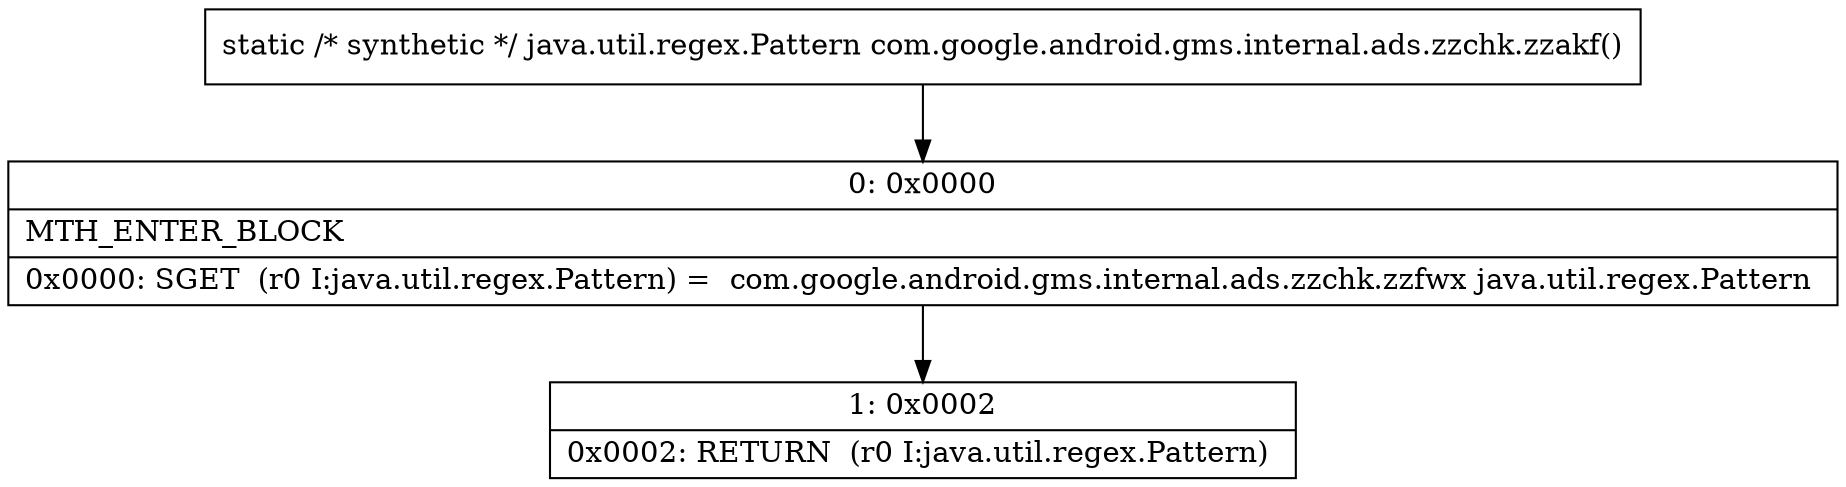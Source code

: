 digraph "CFG forcom.google.android.gms.internal.ads.zzchk.zzakf()Ljava\/util\/regex\/Pattern;" {
Node_0 [shape=record,label="{0\:\ 0x0000|MTH_ENTER_BLOCK\l|0x0000: SGET  (r0 I:java.util.regex.Pattern) =  com.google.android.gms.internal.ads.zzchk.zzfwx java.util.regex.Pattern \l}"];
Node_1 [shape=record,label="{1\:\ 0x0002|0x0002: RETURN  (r0 I:java.util.regex.Pattern) \l}"];
MethodNode[shape=record,label="{static \/* synthetic *\/ java.util.regex.Pattern com.google.android.gms.internal.ads.zzchk.zzakf() }"];
MethodNode -> Node_0;
Node_0 -> Node_1;
}

